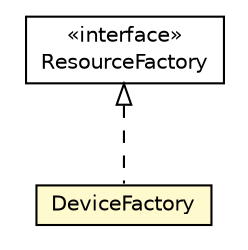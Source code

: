 #!/usr/local/bin/dot
#
# Class diagram 
# Generated by UMLGraph version R5_6-24-gf6e263 (http://www.umlgraph.org/)
#

digraph G {
	edge [fontname="Helvetica",fontsize=10,labelfontname="Helvetica",labelfontsize=10];
	node [fontname="Helvetica",fontsize=10,shape=plaintext];
	nodesep=0.25;
	ranksep=0.5;
	// org.universAAL.ontology.DeviceFactory
	c133173 [label=<<table title="org.universAAL.ontology.DeviceFactory" border="0" cellborder="1" cellspacing="0" cellpadding="2" port="p" bgcolor="lemonChiffon" href="./DeviceFactory.html">
		<tr><td><table border="0" cellspacing="0" cellpadding="1">
<tr><td align="center" balign="center"> DeviceFactory </td></tr>
		</table></td></tr>
		</table>>, URL="./DeviceFactory.html", fontname="Helvetica", fontcolor="black", fontsize=10.0];
	//org.universAAL.ontology.DeviceFactory implements org.universAAL.middleware.rdf.ResourceFactory
	c133722:p -> c133173:p [dir=back,arrowtail=empty,style=dashed];
	// org.universAAL.middleware.rdf.ResourceFactory
	c133722 [label=<<table title="org.universAAL.middleware.rdf.ResourceFactory" border="0" cellborder="1" cellspacing="0" cellpadding="2" port="p" href="http://java.sun.com/j2se/1.4.2/docs/api/org/universAAL/middleware/rdf/ResourceFactory.html">
		<tr><td><table border="0" cellspacing="0" cellpadding="1">
<tr><td align="center" balign="center"> &#171;interface&#187; </td></tr>
<tr><td align="center" balign="center"> ResourceFactory </td></tr>
		</table></td></tr>
		</table>>, URL="http://java.sun.com/j2se/1.4.2/docs/api/org/universAAL/middleware/rdf/ResourceFactory.html", fontname="Helvetica", fontcolor="black", fontsize=10.0];
}

